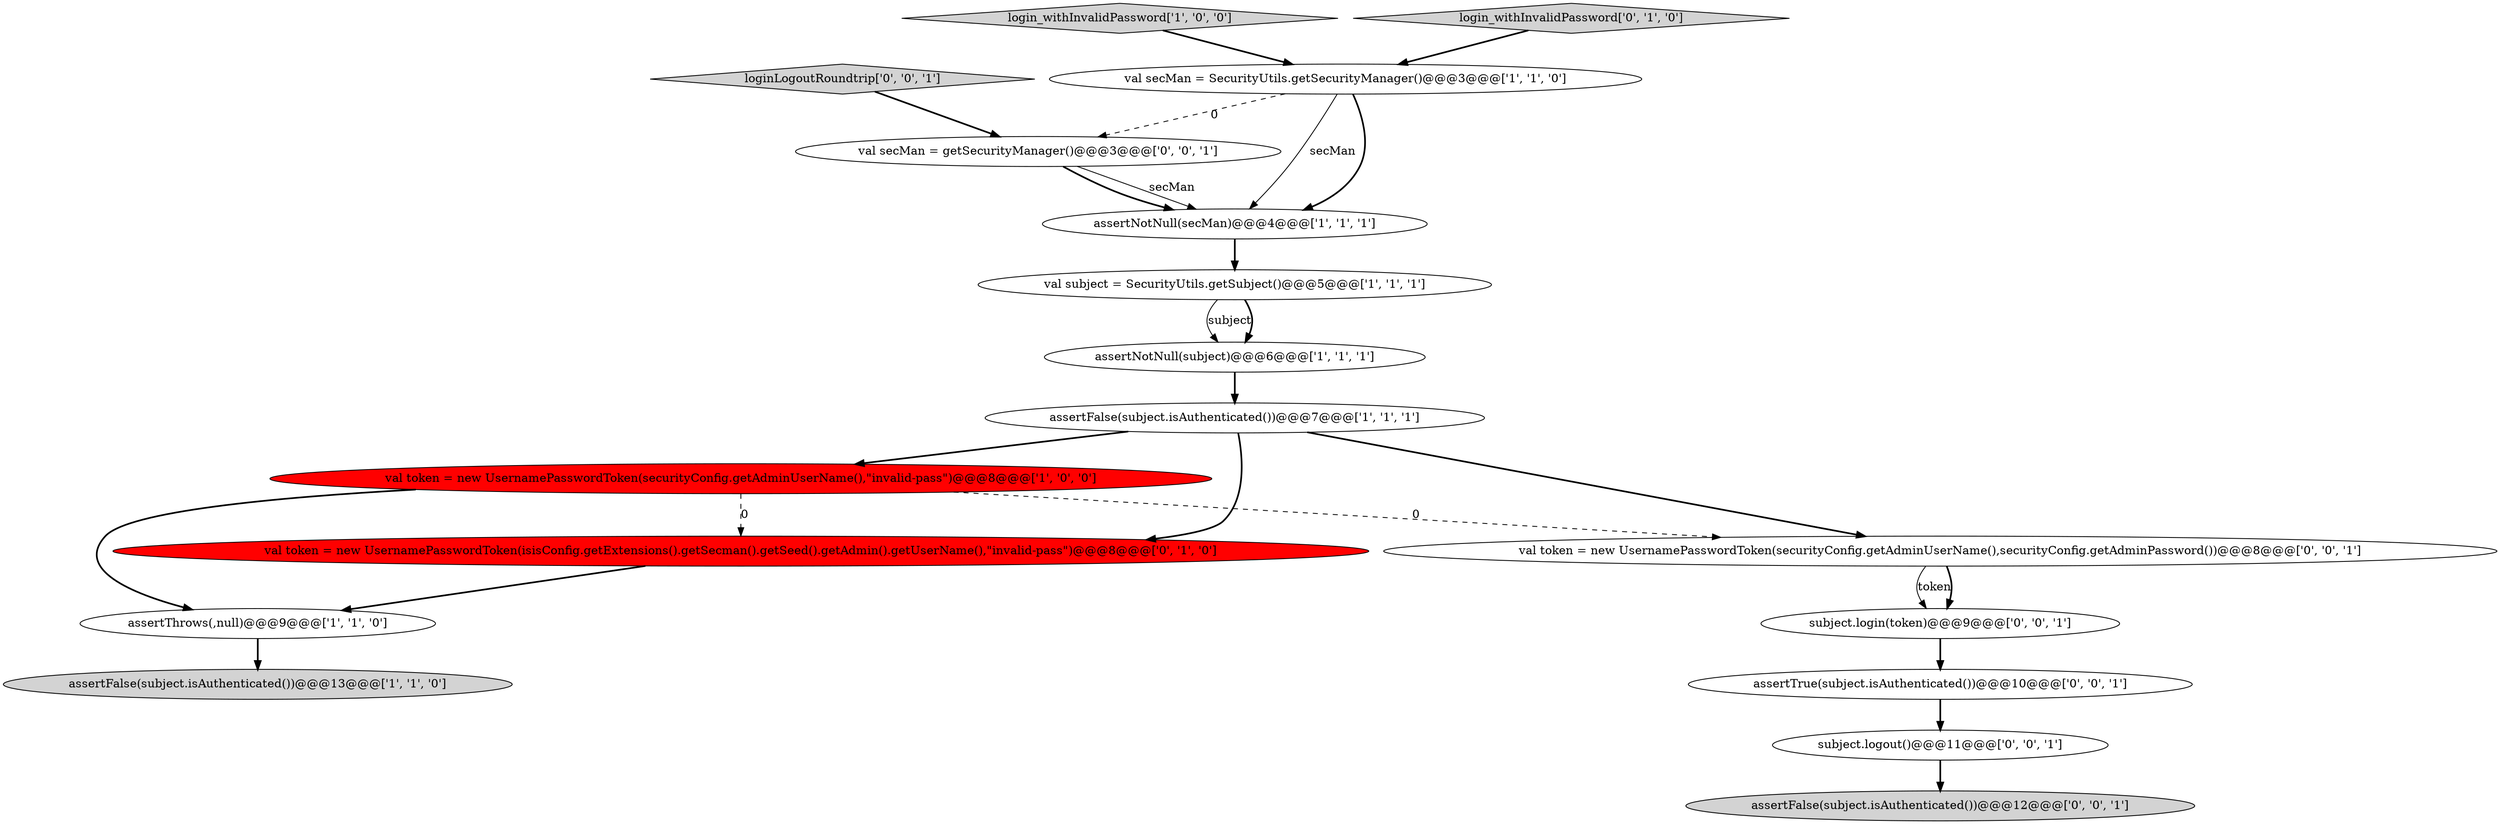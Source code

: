 digraph {
2 [style = filled, label = "assertFalse(subject.isAuthenticated())@@@7@@@['1', '1', '1']", fillcolor = white, shape = ellipse image = "AAA0AAABBB1BBB"];
1 [style = filled, label = "assertNotNull(subject)@@@6@@@['1', '1', '1']", fillcolor = white, shape = ellipse image = "AAA0AAABBB1BBB"];
15 [style = filled, label = "subject.logout()@@@11@@@['0', '0', '1']", fillcolor = white, shape = ellipse image = "AAA0AAABBB3BBB"];
12 [style = filled, label = "assertFalse(subject.isAuthenticated())@@@12@@@['0', '0', '1']", fillcolor = lightgray, shape = ellipse image = "AAA0AAABBB3BBB"];
8 [style = filled, label = "assertNotNull(secMan)@@@4@@@['1', '1', '1']", fillcolor = white, shape = ellipse image = "AAA0AAABBB1BBB"];
0 [style = filled, label = "val token = new UsernamePasswordToken(securityConfig.getAdminUserName(),\"invalid-pass\")@@@8@@@['1', '0', '0']", fillcolor = red, shape = ellipse image = "AAA1AAABBB1BBB"];
3 [style = filled, label = "assertFalse(subject.isAuthenticated())@@@13@@@['1', '1', '0']", fillcolor = lightgray, shape = ellipse image = "AAA0AAABBB1BBB"];
7 [style = filled, label = "assertThrows(,null)@@@9@@@['1', '1', '0']", fillcolor = white, shape = ellipse image = "AAA0AAABBB1BBB"];
11 [style = filled, label = "subject.login(token)@@@9@@@['0', '0', '1']", fillcolor = white, shape = ellipse image = "AAA0AAABBB3BBB"];
13 [style = filled, label = "val secMan = getSecurityManager()@@@3@@@['0', '0', '1']", fillcolor = white, shape = ellipse image = "AAA0AAABBB3BBB"];
5 [style = filled, label = "val secMan = SecurityUtils.getSecurityManager()@@@3@@@['1', '1', '0']", fillcolor = white, shape = ellipse image = "AAA0AAABBB1BBB"];
4 [style = filled, label = "login_withInvalidPassword['1', '0', '0']", fillcolor = lightgray, shape = diamond image = "AAA0AAABBB1BBB"];
16 [style = filled, label = "assertTrue(subject.isAuthenticated())@@@10@@@['0', '0', '1']", fillcolor = white, shape = ellipse image = "AAA0AAABBB3BBB"];
17 [style = filled, label = "val token = new UsernamePasswordToken(securityConfig.getAdminUserName(),securityConfig.getAdminPassword())@@@8@@@['0', '0', '1']", fillcolor = white, shape = ellipse image = "AAA0AAABBB3BBB"];
9 [style = filled, label = "login_withInvalidPassword['0', '1', '0']", fillcolor = lightgray, shape = diamond image = "AAA0AAABBB2BBB"];
14 [style = filled, label = "loginLogoutRoundtrip['0', '0', '1']", fillcolor = lightgray, shape = diamond image = "AAA0AAABBB3BBB"];
10 [style = filled, label = "val token = new UsernamePasswordToken(isisConfig.getExtensions().getSecman().getSeed().getAdmin().getUserName(),\"invalid-pass\")@@@8@@@['0', '1', '0']", fillcolor = red, shape = ellipse image = "AAA1AAABBB2BBB"];
6 [style = filled, label = "val subject = SecurityUtils.getSubject()@@@5@@@['1', '1', '1']", fillcolor = white, shape = ellipse image = "AAA0AAABBB1BBB"];
2->17 [style = bold, label=""];
5->13 [style = dashed, label="0"];
11->16 [style = bold, label=""];
16->15 [style = bold, label=""];
5->8 [style = bold, label=""];
6->1 [style = solid, label="subject"];
8->6 [style = bold, label=""];
2->10 [style = bold, label=""];
0->17 [style = dashed, label="0"];
10->7 [style = bold, label=""];
7->3 [style = bold, label=""];
0->10 [style = dashed, label="0"];
0->7 [style = bold, label=""];
6->1 [style = bold, label=""];
17->11 [style = solid, label="token"];
2->0 [style = bold, label=""];
5->8 [style = solid, label="secMan"];
13->8 [style = solid, label="secMan"];
9->5 [style = bold, label=""];
1->2 [style = bold, label=""];
15->12 [style = bold, label=""];
14->13 [style = bold, label=""];
13->8 [style = bold, label=""];
4->5 [style = bold, label=""];
17->11 [style = bold, label=""];
}
